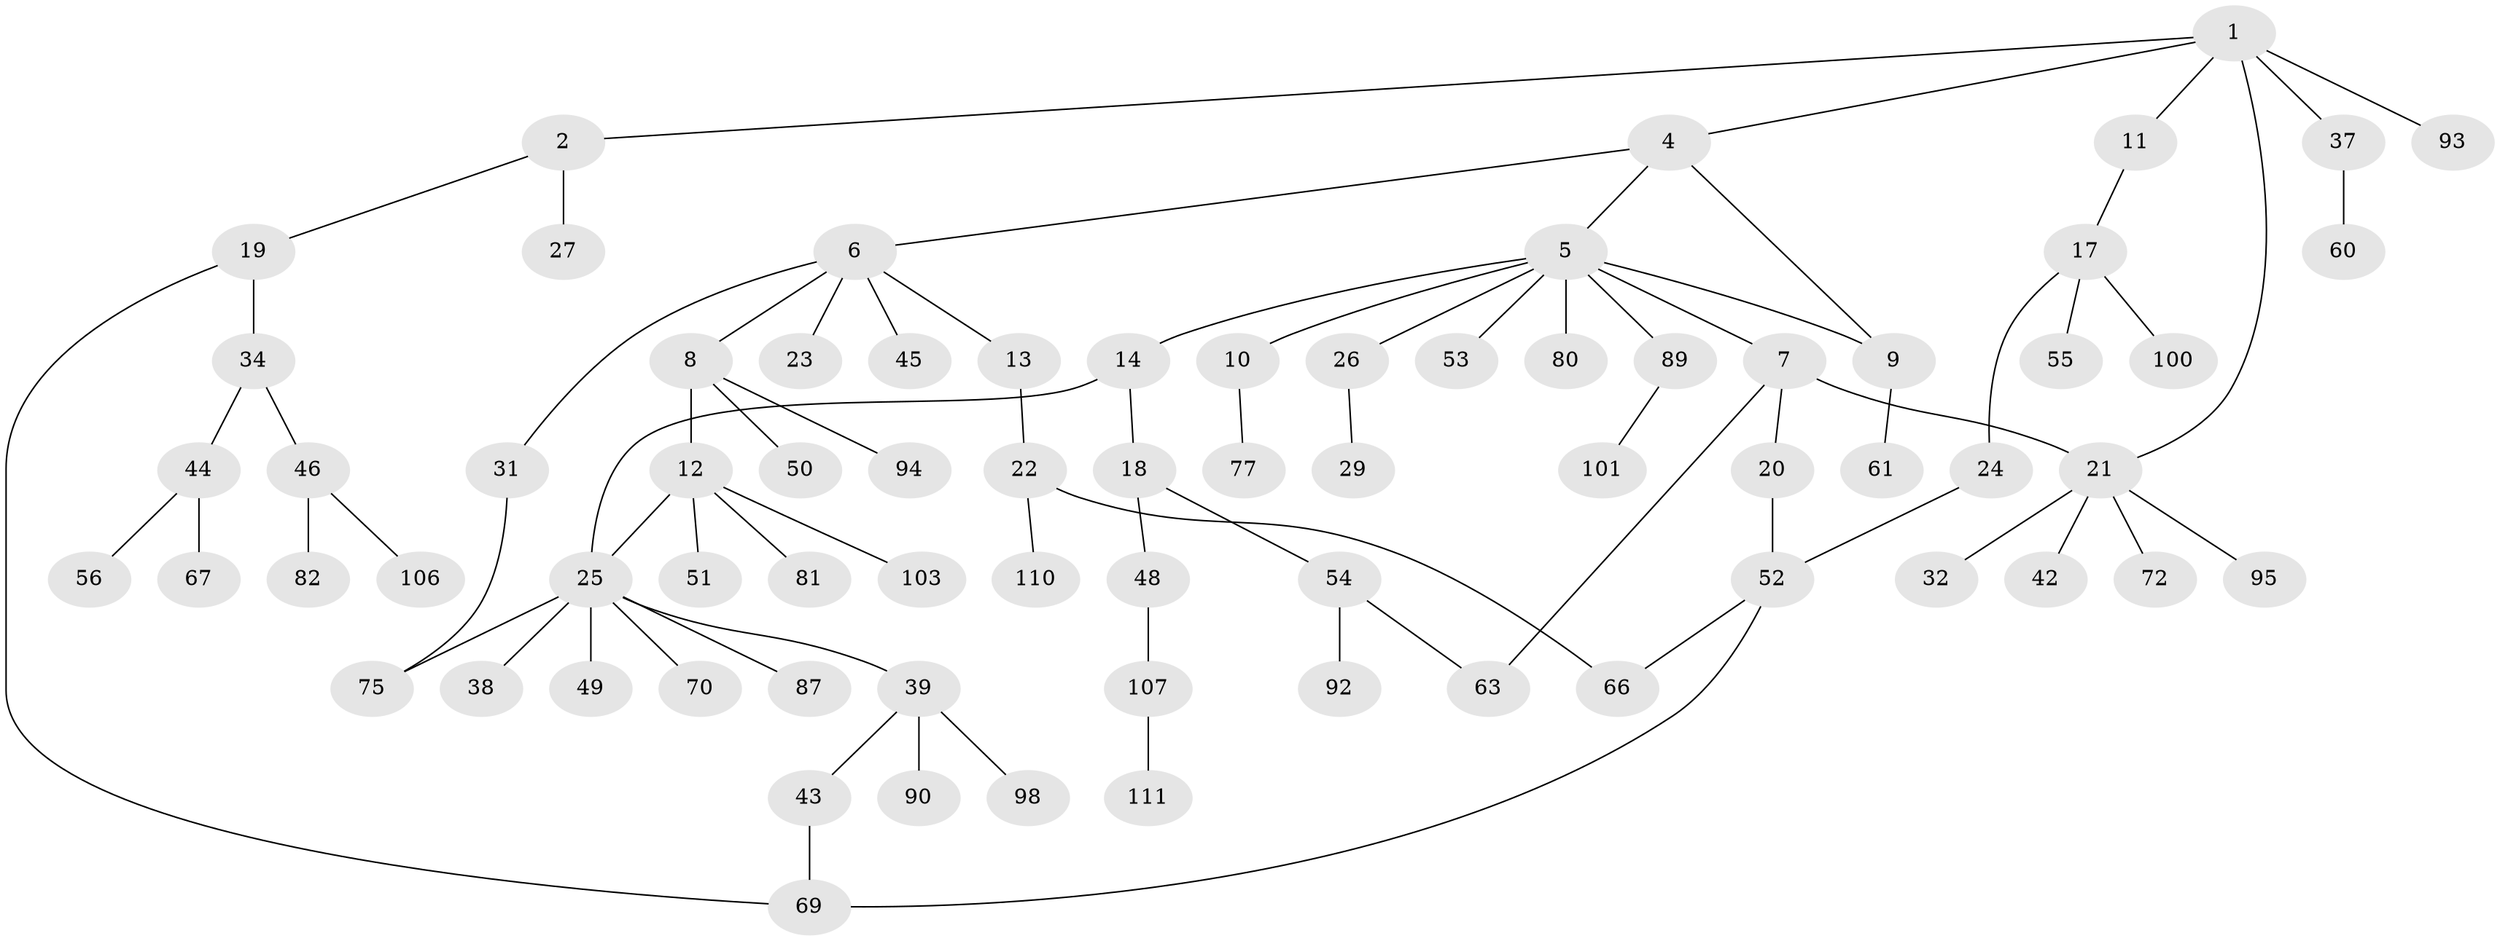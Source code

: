 // Generated by graph-tools (version 1.1) at 2025/51/02/27/25 19:51:36]
// undirected, 73 vertices, 81 edges
graph export_dot {
graph [start="1"]
  node [color=gray90,style=filled];
  1 [super="+3"];
  2 [super="+64"];
  4;
  5 [super="+16"];
  6 [super="+15"];
  7 [super="+96"];
  8 [super="+36"];
  9 [super="+33"];
  10 [super="+47"];
  11 [super="+109"];
  12 [super="+59"];
  13 [super="+79"];
  14 [super="+78"];
  17 [super="+84"];
  18 [super="+35"];
  19 [super="+58"];
  20 [super="+73"];
  21 [super="+30"];
  22 [super="+108"];
  23;
  24 [super="+62"];
  25 [super="+40"];
  26 [super="+28"];
  27;
  29;
  31;
  32;
  34 [super="+41"];
  37 [super="+65"];
  38;
  39 [super="+74"];
  42;
  43 [super="+97"];
  44 [super="+104"];
  45 [super="+71"];
  46 [super="+57"];
  48;
  49 [super="+102"];
  50 [super="+99"];
  51 [super="+68"];
  52 [super="+86"];
  53 [super="+105"];
  54 [super="+88"];
  55;
  56;
  60 [super="+91"];
  61;
  63;
  66 [super="+85"];
  67;
  69 [super="+83"];
  70;
  72;
  75 [super="+76"];
  77;
  80;
  81;
  82;
  87;
  89;
  90;
  92;
  93;
  94;
  95;
  98;
  100;
  101;
  103;
  106;
  107;
  110;
  111;
  1 -- 2;
  1 -- 4;
  1 -- 93;
  1 -- 21;
  1 -- 11;
  1 -- 37;
  2 -- 19;
  2 -- 27;
  4 -- 5;
  4 -- 6;
  4 -- 9;
  5 -- 7;
  5 -- 10;
  5 -- 14;
  5 -- 26;
  5 -- 80;
  5 -- 89;
  5 -- 53;
  5 -- 9;
  6 -- 8;
  6 -- 13;
  6 -- 31;
  6 -- 45;
  6 -- 23;
  7 -- 20;
  7 -- 21;
  7 -- 63;
  8 -- 12 [weight=2];
  8 -- 50;
  8 -- 94;
  9 -- 61;
  10 -- 77;
  11 -- 17;
  12 -- 25;
  12 -- 51;
  12 -- 103;
  12 -- 81;
  13 -- 22;
  14 -- 18;
  14 -- 25;
  17 -- 24;
  17 -- 55;
  17 -- 100;
  18 -- 48;
  18 -- 54;
  19 -- 34;
  19 -- 69;
  20 -- 52;
  21 -- 42;
  21 -- 72;
  21 -- 32;
  21 -- 95;
  22 -- 110;
  22 -- 66;
  24 -- 52;
  25 -- 38;
  25 -- 39;
  25 -- 70;
  25 -- 75;
  25 -- 87;
  25 -- 49;
  26 -- 29;
  31 -- 75;
  34 -- 44;
  34 -- 46;
  37 -- 60;
  39 -- 43;
  39 -- 90;
  39 -- 98;
  43 -- 69;
  44 -- 56;
  44 -- 67;
  46 -- 82;
  46 -- 106;
  48 -- 107;
  52 -- 66;
  52 -- 69;
  54 -- 63;
  54 -- 92;
  89 -- 101;
  107 -- 111;
}

